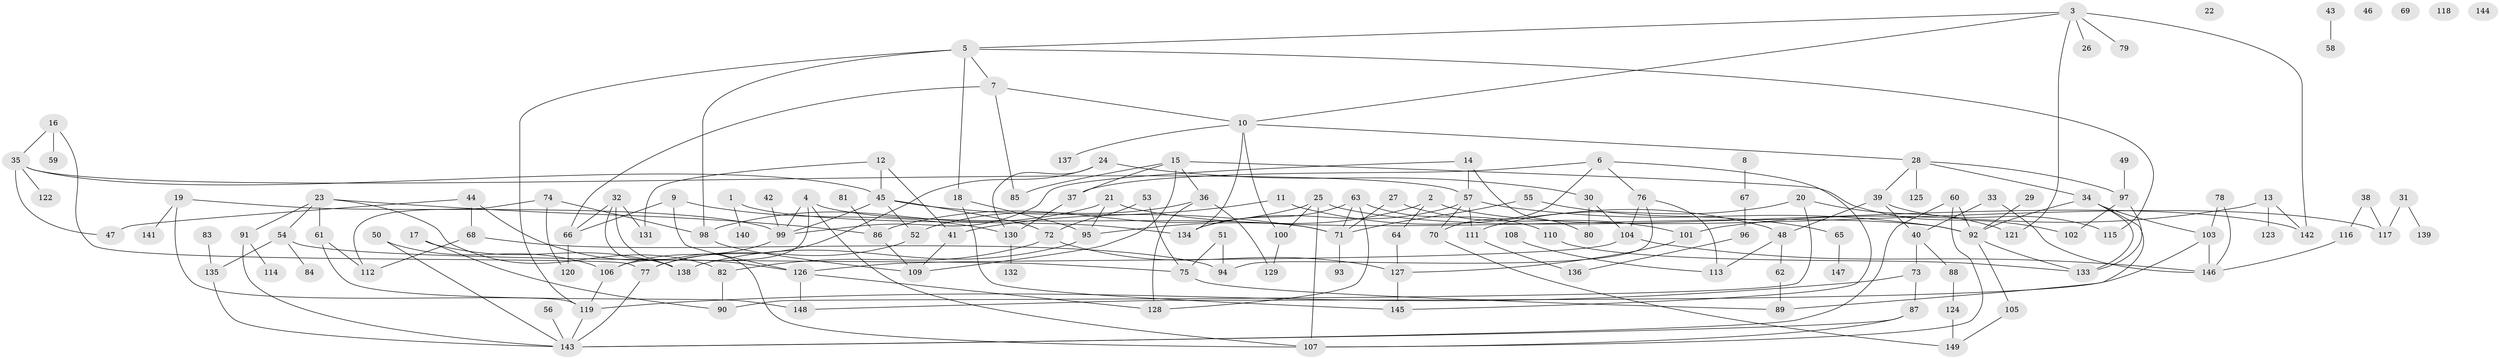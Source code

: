 // coarse degree distribution, {8: 0.02564102564102564, 17: 0.02564102564102564, 13: 0.05128205128205128, 6: 0.05128205128205128, 3: 0.20512820512820512, 11: 0.02564102564102564, 1: 0.20512820512820512, 7: 0.05128205128205128, 4: 0.15384615384615385, 10: 0.05128205128205128, 5: 0.05128205128205128, 2: 0.10256410256410256}
// Generated by graph-tools (version 1.1) at 2025/48/03/04/25 22:48:27]
// undirected, 149 vertices, 213 edges
graph export_dot {
  node [color=gray90,style=filled];
  1;
  2;
  3;
  4;
  5;
  6;
  7;
  8;
  9;
  10;
  11;
  12;
  13;
  14;
  15;
  16;
  17;
  18;
  19;
  20;
  21;
  22;
  23;
  24;
  25;
  26;
  27;
  28;
  29;
  30;
  31;
  32;
  33;
  34;
  35;
  36;
  37;
  38;
  39;
  40;
  41;
  42;
  43;
  44;
  45;
  46;
  47;
  48;
  49;
  50;
  51;
  52;
  53;
  54;
  55;
  56;
  57;
  58;
  59;
  60;
  61;
  62;
  63;
  64;
  65;
  66;
  67;
  68;
  69;
  70;
  71;
  72;
  73;
  74;
  75;
  76;
  77;
  78;
  79;
  80;
  81;
  82;
  83;
  84;
  85;
  86;
  87;
  88;
  89;
  90;
  91;
  92;
  93;
  94;
  95;
  96;
  97;
  98;
  99;
  100;
  101;
  102;
  103;
  104;
  105;
  106;
  107;
  108;
  109;
  110;
  111;
  112;
  113;
  114;
  115;
  116;
  117;
  118;
  119;
  120;
  121;
  122;
  123;
  124;
  125;
  126;
  127;
  128;
  129;
  130;
  131;
  132;
  133;
  134;
  135;
  136;
  137;
  138;
  139;
  140;
  141;
  142;
  143;
  144;
  145;
  146;
  147;
  148;
  149;
  1 -- 134;
  1 -- 140;
  2 -- 64;
  2 -- 95;
  2 -- 117;
  3 -- 5;
  3 -- 10;
  3 -- 26;
  3 -- 79;
  3 -- 121;
  3 -- 142;
  4 -- 71;
  4 -- 99;
  4 -- 106;
  4 -- 107;
  5 -- 7;
  5 -- 18;
  5 -- 98;
  5 -- 115;
  5 -- 119;
  6 -- 37;
  6 -- 70;
  6 -- 76;
  6 -- 145;
  7 -- 10;
  7 -- 66;
  7 -- 85;
  8 -- 67;
  9 -- 66;
  9 -- 126;
  9 -- 130;
  10 -- 28;
  10 -- 100;
  10 -- 134;
  10 -- 137;
  11 -- 41;
  11 -- 48;
  12 -- 41;
  12 -- 45;
  12 -- 131;
  13 -- 101;
  13 -- 123;
  13 -- 142;
  14 -- 57;
  14 -- 80;
  14 -- 99;
  15 -- 36;
  15 -- 37;
  15 -- 85;
  15 -- 102;
  15 -- 109;
  16 -- 35;
  16 -- 59;
  16 -- 77;
  17 -- 90;
  17 -- 138;
  18 -- 95;
  18 -- 145;
  19 -- 99;
  19 -- 119;
  19 -- 141;
  20 -- 90;
  20 -- 111;
  20 -- 121;
  21 -- 92;
  21 -- 95;
  21 -- 98;
  23 -- 54;
  23 -- 61;
  23 -- 82;
  23 -- 86;
  23 -- 91;
  24 -- 30;
  24 -- 77;
  24 -- 130;
  25 -- 86;
  25 -- 100;
  25 -- 107;
  25 -- 142;
  27 -- 71;
  27 -- 101;
  28 -- 34;
  28 -- 39;
  28 -- 97;
  28 -- 125;
  29 -- 92;
  30 -- 80;
  30 -- 104;
  31 -- 117;
  31 -- 139;
  32 -- 66;
  32 -- 107;
  32 -- 131;
  32 -- 138;
  33 -- 40;
  33 -- 146;
  34 -- 89;
  34 -- 92;
  34 -- 103;
  34 -- 133;
  35 -- 45;
  35 -- 47;
  35 -- 57;
  35 -- 122;
  36 -- 52;
  36 -- 128;
  36 -- 129;
  37 -- 130;
  38 -- 116;
  38 -- 117;
  39 -- 40;
  39 -- 48;
  39 -- 115;
  40 -- 73;
  40 -- 88;
  41 -- 109;
  42 -- 99;
  43 -- 58;
  44 -- 47;
  44 -- 68;
  44 -- 126;
  45 -- 52;
  45 -- 71;
  45 -- 72;
  45 -- 99;
  48 -- 62;
  48 -- 113;
  49 -- 97;
  50 -- 106;
  50 -- 143;
  51 -- 75;
  51 -- 94;
  52 -- 77;
  53 -- 72;
  53 -- 75;
  54 -- 75;
  54 -- 84;
  54 -- 135;
  55 -- 65;
  55 -- 71;
  56 -- 143;
  57 -- 70;
  57 -- 92;
  57 -- 111;
  57 -- 134;
  60 -- 92;
  60 -- 107;
  60 -- 143;
  61 -- 112;
  61 -- 148;
  62 -- 89;
  63 -- 71;
  63 -- 110;
  63 -- 128;
  63 -- 134;
  64 -- 127;
  65 -- 147;
  66 -- 120;
  67 -- 96;
  68 -- 94;
  68 -- 112;
  70 -- 149;
  71 -- 93;
  72 -- 82;
  72 -- 127;
  73 -- 87;
  73 -- 119;
  74 -- 98;
  74 -- 112;
  74 -- 120;
  75 -- 89;
  76 -- 94;
  76 -- 104;
  76 -- 113;
  77 -- 143;
  78 -- 103;
  78 -- 146;
  81 -- 86;
  82 -- 90;
  83 -- 135;
  86 -- 109;
  87 -- 107;
  87 -- 143;
  88 -- 124;
  91 -- 114;
  91 -- 143;
  92 -- 105;
  92 -- 133;
  95 -- 138;
  96 -- 136;
  97 -- 102;
  97 -- 133;
  98 -- 109;
  99 -- 106;
  100 -- 129;
  101 -- 127;
  103 -- 146;
  103 -- 148;
  104 -- 126;
  104 -- 146;
  105 -- 149;
  106 -- 119;
  108 -- 113;
  110 -- 133;
  111 -- 136;
  116 -- 146;
  119 -- 143;
  124 -- 149;
  126 -- 128;
  126 -- 148;
  127 -- 145;
  130 -- 132;
  135 -- 143;
}

